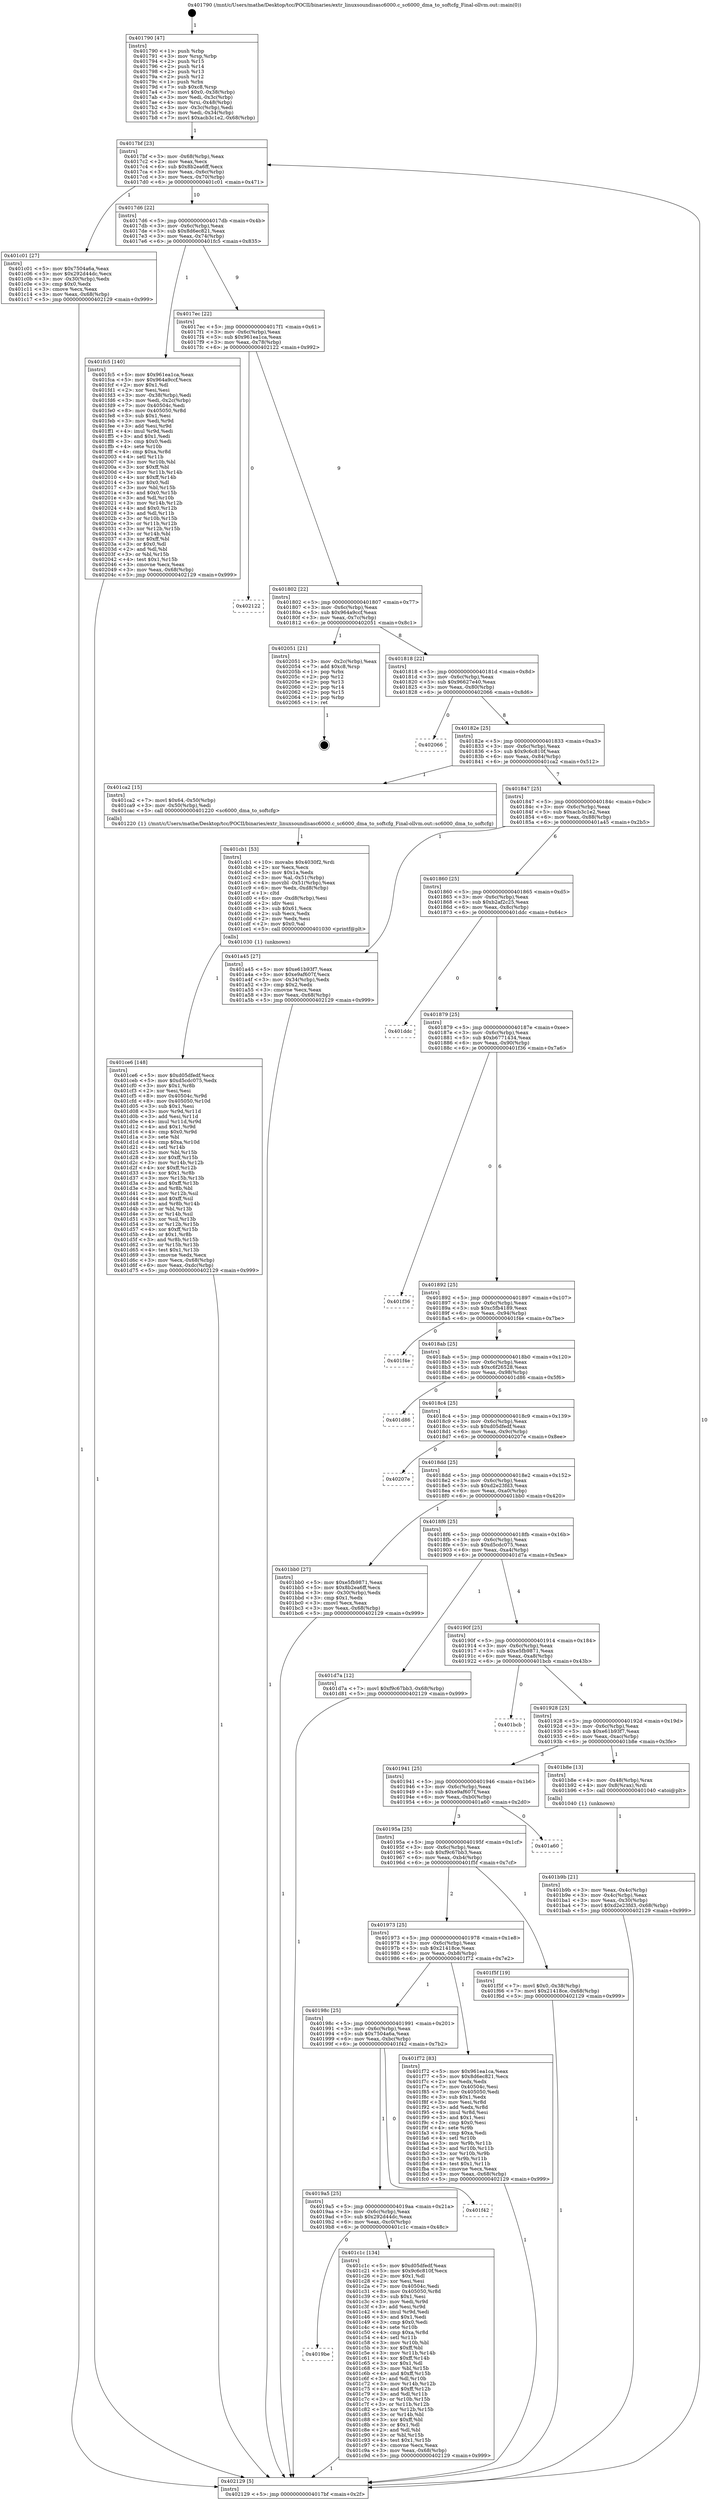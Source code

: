 digraph "0x401790" {
  label = "0x401790 (/mnt/c/Users/mathe/Desktop/tcc/POCII/binaries/extr_linuxsoundisasc6000.c_sc6000_dma_to_softcfg_Final-ollvm.out::main(0))"
  labelloc = "t"
  node[shape=record]

  Entry [label="",width=0.3,height=0.3,shape=circle,fillcolor=black,style=filled]
  "0x4017bf" [label="{
     0x4017bf [23]\l
     | [instrs]\l
     &nbsp;&nbsp;0x4017bf \<+3\>: mov -0x68(%rbp),%eax\l
     &nbsp;&nbsp;0x4017c2 \<+2\>: mov %eax,%ecx\l
     &nbsp;&nbsp;0x4017c4 \<+6\>: sub $0x8b2ea6ff,%ecx\l
     &nbsp;&nbsp;0x4017ca \<+3\>: mov %eax,-0x6c(%rbp)\l
     &nbsp;&nbsp;0x4017cd \<+3\>: mov %ecx,-0x70(%rbp)\l
     &nbsp;&nbsp;0x4017d0 \<+6\>: je 0000000000401c01 \<main+0x471\>\l
  }"]
  "0x401c01" [label="{
     0x401c01 [27]\l
     | [instrs]\l
     &nbsp;&nbsp;0x401c01 \<+5\>: mov $0x7504a6a,%eax\l
     &nbsp;&nbsp;0x401c06 \<+5\>: mov $0x292d44dc,%ecx\l
     &nbsp;&nbsp;0x401c0b \<+3\>: mov -0x30(%rbp),%edx\l
     &nbsp;&nbsp;0x401c0e \<+3\>: cmp $0x0,%edx\l
     &nbsp;&nbsp;0x401c11 \<+3\>: cmove %ecx,%eax\l
     &nbsp;&nbsp;0x401c14 \<+3\>: mov %eax,-0x68(%rbp)\l
     &nbsp;&nbsp;0x401c17 \<+5\>: jmp 0000000000402129 \<main+0x999\>\l
  }"]
  "0x4017d6" [label="{
     0x4017d6 [22]\l
     | [instrs]\l
     &nbsp;&nbsp;0x4017d6 \<+5\>: jmp 00000000004017db \<main+0x4b\>\l
     &nbsp;&nbsp;0x4017db \<+3\>: mov -0x6c(%rbp),%eax\l
     &nbsp;&nbsp;0x4017de \<+5\>: sub $0x8d6ec821,%eax\l
     &nbsp;&nbsp;0x4017e3 \<+3\>: mov %eax,-0x74(%rbp)\l
     &nbsp;&nbsp;0x4017e6 \<+6\>: je 0000000000401fc5 \<main+0x835\>\l
  }"]
  Exit [label="",width=0.3,height=0.3,shape=circle,fillcolor=black,style=filled,peripheries=2]
  "0x401fc5" [label="{
     0x401fc5 [140]\l
     | [instrs]\l
     &nbsp;&nbsp;0x401fc5 \<+5\>: mov $0x961ea1ca,%eax\l
     &nbsp;&nbsp;0x401fca \<+5\>: mov $0x964a9ccf,%ecx\l
     &nbsp;&nbsp;0x401fcf \<+2\>: mov $0x1,%dl\l
     &nbsp;&nbsp;0x401fd1 \<+2\>: xor %esi,%esi\l
     &nbsp;&nbsp;0x401fd3 \<+3\>: mov -0x38(%rbp),%edi\l
     &nbsp;&nbsp;0x401fd6 \<+3\>: mov %edi,-0x2c(%rbp)\l
     &nbsp;&nbsp;0x401fd9 \<+7\>: mov 0x40504c,%edi\l
     &nbsp;&nbsp;0x401fe0 \<+8\>: mov 0x405050,%r8d\l
     &nbsp;&nbsp;0x401fe8 \<+3\>: sub $0x1,%esi\l
     &nbsp;&nbsp;0x401feb \<+3\>: mov %edi,%r9d\l
     &nbsp;&nbsp;0x401fee \<+3\>: add %esi,%r9d\l
     &nbsp;&nbsp;0x401ff1 \<+4\>: imul %r9d,%edi\l
     &nbsp;&nbsp;0x401ff5 \<+3\>: and $0x1,%edi\l
     &nbsp;&nbsp;0x401ff8 \<+3\>: cmp $0x0,%edi\l
     &nbsp;&nbsp;0x401ffb \<+4\>: sete %r10b\l
     &nbsp;&nbsp;0x401fff \<+4\>: cmp $0xa,%r8d\l
     &nbsp;&nbsp;0x402003 \<+4\>: setl %r11b\l
     &nbsp;&nbsp;0x402007 \<+3\>: mov %r10b,%bl\l
     &nbsp;&nbsp;0x40200a \<+3\>: xor $0xff,%bl\l
     &nbsp;&nbsp;0x40200d \<+3\>: mov %r11b,%r14b\l
     &nbsp;&nbsp;0x402010 \<+4\>: xor $0xff,%r14b\l
     &nbsp;&nbsp;0x402014 \<+3\>: xor $0x0,%dl\l
     &nbsp;&nbsp;0x402017 \<+3\>: mov %bl,%r15b\l
     &nbsp;&nbsp;0x40201a \<+4\>: and $0x0,%r15b\l
     &nbsp;&nbsp;0x40201e \<+3\>: and %dl,%r10b\l
     &nbsp;&nbsp;0x402021 \<+3\>: mov %r14b,%r12b\l
     &nbsp;&nbsp;0x402024 \<+4\>: and $0x0,%r12b\l
     &nbsp;&nbsp;0x402028 \<+3\>: and %dl,%r11b\l
     &nbsp;&nbsp;0x40202b \<+3\>: or %r10b,%r15b\l
     &nbsp;&nbsp;0x40202e \<+3\>: or %r11b,%r12b\l
     &nbsp;&nbsp;0x402031 \<+3\>: xor %r12b,%r15b\l
     &nbsp;&nbsp;0x402034 \<+3\>: or %r14b,%bl\l
     &nbsp;&nbsp;0x402037 \<+3\>: xor $0xff,%bl\l
     &nbsp;&nbsp;0x40203a \<+3\>: or $0x0,%dl\l
     &nbsp;&nbsp;0x40203d \<+2\>: and %dl,%bl\l
     &nbsp;&nbsp;0x40203f \<+3\>: or %bl,%r15b\l
     &nbsp;&nbsp;0x402042 \<+4\>: test $0x1,%r15b\l
     &nbsp;&nbsp;0x402046 \<+3\>: cmovne %ecx,%eax\l
     &nbsp;&nbsp;0x402049 \<+3\>: mov %eax,-0x68(%rbp)\l
     &nbsp;&nbsp;0x40204c \<+5\>: jmp 0000000000402129 \<main+0x999\>\l
  }"]
  "0x4017ec" [label="{
     0x4017ec [22]\l
     | [instrs]\l
     &nbsp;&nbsp;0x4017ec \<+5\>: jmp 00000000004017f1 \<main+0x61\>\l
     &nbsp;&nbsp;0x4017f1 \<+3\>: mov -0x6c(%rbp),%eax\l
     &nbsp;&nbsp;0x4017f4 \<+5\>: sub $0x961ea1ca,%eax\l
     &nbsp;&nbsp;0x4017f9 \<+3\>: mov %eax,-0x78(%rbp)\l
     &nbsp;&nbsp;0x4017fc \<+6\>: je 0000000000402122 \<main+0x992\>\l
  }"]
  "0x401ce6" [label="{
     0x401ce6 [148]\l
     | [instrs]\l
     &nbsp;&nbsp;0x401ce6 \<+5\>: mov $0xd05dfedf,%ecx\l
     &nbsp;&nbsp;0x401ceb \<+5\>: mov $0xd5cdc075,%edx\l
     &nbsp;&nbsp;0x401cf0 \<+3\>: mov $0x1,%r8b\l
     &nbsp;&nbsp;0x401cf3 \<+2\>: xor %esi,%esi\l
     &nbsp;&nbsp;0x401cf5 \<+8\>: mov 0x40504c,%r9d\l
     &nbsp;&nbsp;0x401cfd \<+8\>: mov 0x405050,%r10d\l
     &nbsp;&nbsp;0x401d05 \<+3\>: sub $0x1,%esi\l
     &nbsp;&nbsp;0x401d08 \<+3\>: mov %r9d,%r11d\l
     &nbsp;&nbsp;0x401d0b \<+3\>: add %esi,%r11d\l
     &nbsp;&nbsp;0x401d0e \<+4\>: imul %r11d,%r9d\l
     &nbsp;&nbsp;0x401d12 \<+4\>: and $0x1,%r9d\l
     &nbsp;&nbsp;0x401d16 \<+4\>: cmp $0x0,%r9d\l
     &nbsp;&nbsp;0x401d1a \<+3\>: sete %bl\l
     &nbsp;&nbsp;0x401d1d \<+4\>: cmp $0xa,%r10d\l
     &nbsp;&nbsp;0x401d21 \<+4\>: setl %r14b\l
     &nbsp;&nbsp;0x401d25 \<+3\>: mov %bl,%r15b\l
     &nbsp;&nbsp;0x401d28 \<+4\>: xor $0xff,%r15b\l
     &nbsp;&nbsp;0x401d2c \<+3\>: mov %r14b,%r12b\l
     &nbsp;&nbsp;0x401d2f \<+4\>: xor $0xff,%r12b\l
     &nbsp;&nbsp;0x401d33 \<+4\>: xor $0x1,%r8b\l
     &nbsp;&nbsp;0x401d37 \<+3\>: mov %r15b,%r13b\l
     &nbsp;&nbsp;0x401d3a \<+4\>: and $0xff,%r13b\l
     &nbsp;&nbsp;0x401d3e \<+3\>: and %r8b,%bl\l
     &nbsp;&nbsp;0x401d41 \<+3\>: mov %r12b,%sil\l
     &nbsp;&nbsp;0x401d44 \<+4\>: and $0xff,%sil\l
     &nbsp;&nbsp;0x401d48 \<+3\>: and %r8b,%r14b\l
     &nbsp;&nbsp;0x401d4b \<+3\>: or %bl,%r13b\l
     &nbsp;&nbsp;0x401d4e \<+3\>: or %r14b,%sil\l
     &nbsp;&nbsp;0x401d51 \<+3\>: xor %sil,%r13b\l
     &nbsp;&nbsp;0x401d54 \<+3\>: or %r12b,%r15b\l
     &nbsp;&nbsp;0x401d57 \<+4\>: xor $0xff,%r15b\l
     &nbsp;&nbsp;0x401d5b \<+4\>: or $0x1,%r8b\l
     &nbsp;&nbsp;0x401d5f \<+3\>: and %r8b,%r15b\l
     &nbsp;&nbsp;0x401d62 \<+3\>: or %r15b,%r13b\l
     &nbsp;&nbsp;0x401d65 \<+4\>: test $0x1,%r13b\l
     &nbsp;&nbsp;0x401d69 \<+3\>: cmovne %edx,%ecx\l
     &nbsp;&nbsp;0x401d6c \<+3\>: mov %ecx,-0x68(%rbp)\l
     &nbsp;&nbsp;0x401d6f \<+6\>: mov %eax,-0xdc(%rbp)\l
     &nbsp;&nbsp;0x401d75 \<+5\>: jmp 0000000000402129 \<main+0x999\>\l
  }"]
  "0x402122" [label="{
     0x402122\l
  }", style=dashed]
  "0x401802" [label="{
     0x401802 [22]\l
     | [instrs]\l
     &nbsp;&nbsp;0x401802 \<+5\>: jmp 0000000000401807 \<main+0x77\>\l
     &nbsp;&nbsp;0x401807 \<+3\>: mov -0x6c(%rbp),%eax\l
     &nbsp;&nbsp;0x40180a \<+5\>: sub $0x964a9ccf,%eax\l
     &nbsp;&nbsp;0x40180f \<+3\>: mov %eax,-0x7c(%rbp)\l
     &nbsp;&nbsp;0x401812 \<+6\>: je 0000000000402051 \<main+0x8c1\>\l
  }"]
  "0x401cb1" [label="{
     0x401cb1 [53]\l
     | [instrs]\l
     &nbsp;&nbsp;0x401cb1 \<+10\>: movabs $0x4030f2,%rdi\l
     &nbsp;&nbsp;0x401cbb \<+2\>: xor %ecx,%ecx\l
     &nbsp;&nbsp;0x401cbd \<+5\>: mov $0x1a,%edx\l
     &nbsp;&nbsp;0x401cc2 \<+3\>: mov %al,-0x51(%rbp)\l
     &nbsp;&nbsp;0x401cc5 \<+4\>: movzbl -0x51(%rbp),%eax\l
     &nbsp;&nbsp;0x401cc9 \<+6\>: mov %edx,-0xd8(%rbp)\l
     &nbsp;&nbsp;0x401ccf \<+1\>: cltd\l
     &nbsp;&nbsp;0x401cd0 \<+6\>: mov -0xd8(%rbp),%esi\l
     &nbsp;&nbsp;0x401cd6 \<+2\>: idiv %esi\l
     &nbsp;&nbsp;0x401cd8 \<+3\>: sub $0x61,%ecx\l
     &nbsp;&nbsp;0x401cdb \<+2\>: sub %ecx,%edx\l
     &nbsp;&nbsp;0x401cdd \<+2\>: mov %edx,%esi\l
     &nbsp;&nbsp;0x401cdf \<+2\>: mov $0x0,%al\l
     &nbsp;&nbsp;0x401ce1 \<+5\>: call 0000000000401030 \<printf@plt\>\l
     | [calls]\l
     &nbsp;&nbsp;0x401030 \{1\} (unknown)\l
  }"]
  "0x402051" [label="{
     0x402051 [21]\l
     | [instrs]\l
     &nbsp;&nbsp;0x402051 \<+3\>: mov -0x2c(%rbp),%eax\l
     &nbsp;&nbsp;0x402054 \<+7\>: add $0xc8,%rsp\l
     &nbsp;&nbsp;0x40205b \<+1\>: pop %rbx\l
     &nbsp;&nbsp;0x40205c \<+2\>: pop %r12\l
     &nbsp;&nbsp;0x40205e \<+2\>: pop %r13\l
     &nbsp;&nbsp;0x402060 \<+2\>: pop %r14\l
     &nbsp;&nbsp;0x402062 \<+2\>: pop %r15\l
     &nbsp;&nbsp;0x402064 \<+1\>: pop %rbp\l
     &nbsp;&nbsp;0x402065 \<+1\>: ret\l
  }"]
  "0x401818" [label="{
     0x401818 [22]\l
     | [instrs]\l
     &nbsp;&nbsp;0x401818 \<+5\>: jmp 000000000040181d \<main+0x8d\>\l
     &nbsp;&nbsp;0x40181d \<+3\>: mov -0x6c(%rbp),%eax\l
     &nbsp;&nbsp;0x401820 \<+5\>: sub $0x96627e40,%eax\l
     &nbsp;&nbsp;0x401825 \<+3\>: mov %eax,-0x80(%rbp)\l
     &nbsp;&nbsp;0x401828 \<+6\>: je 0000000000402066 \<main+0x8d6\>\l
  }"]
  "0x4019be" [label="{
     0x4019be\l
  }", style=dashed]
  "0x402066" [label="{
     0x402066\l
  }", style=dashed]
  "0x40182e" [label="{
     0x40182e [25]\l
     | [instrs]\l
     &nbsp;&nbsp;0x40182e \<+5\>: jmp 0000000000401833 \<main+0xa3\>\l
     &nbsp;&nbsp;0x401833 \<+3\>: mov -0x6c(%rbp),%eax\l
     &nbsp;&nbsp;0x401836 \<+5\>: sub $0x9c6c810f,%eax\l
     &nbsp;&nbsp;0x40183b \<+6\>: mov %eax,-0x84(%rbp)\l
     &nbsp;&nbsp;0x401841 \<+6\>: je 0000000000401ca2 \<main+0x512\>\l
  }"]
  "0x401c1c" [label="{
     0x401c1c [134]\l
     | [instrs]\l
     &nbsp;&nbsp;0x401c1c \<+5\>: mov $0xd05dfedf,%eax\l
     &nbsp;&nbsp;0x401c21 \<+5\>: mov $0x9c6c810f,%ecx\l
     &nbsp;&nbsp;0x401c26 \<+2\>: mov $0x1,%dl\l
     &nbsp;&nbsp;0x401c28 \<+2\>: xor %esi,%esi\l
     &nbsp;&nbsp;0x401c2a \<+7\>: mov 0x40504c,%edi\l
     &nbsp;&nbsp;0x401c31 \<+8\>: mov 0x405050,%r8d\l
     &nbsp;&nbsp;0x401c39 \<+3\>: sub $0x1,%esi\l
     &nbsp;&nbsp;0x401c3c \<+3\>: mov %edi,%r9d\l
     &nbsp;&nbsp;0x401c3f \<+3\>: add %esi,%r9d\l
     &nbsp;&nbsp;0x401c42 \<+4\>: imul %r9d,%edi\l
     &nbsp;&nbsp;0x401c46 \<+3\>: and $0x1,%edi\l
     &nbsp;&nbsp;0x401c49 \<+3\>: cmp $0x0,%edi\l
     &nbsp;&nbsp;0x401c4c \<+4\>: sete %r10b\l
     &nbsp;&nbsp;0x401c50 \<+4\>: cmp $0xa,%r8d\l
     &nbsp;&nbsp;0x401c54 \<+4\>: setl %r11b\l
     &nbsp;&nbsp;0x401c58 \<+3\>: mov %r10b,%bl\l
     &nbsp;&nbsp;0x401c5b \<+3\>: xor $0xff,%bl\l
     &nbsp;&nbsp;0x401c5e \<+3\>: mov %r11b,%r14b\l
     &nbsp;&nbsp;0x401c61 \<+4\>: xor $0xff,%r14b\l
     &nbsp;&nbsp;0x401c65 \<+3\>: xor $0x1,%dl\l
     &nbsp;&nbsp;0x401c68 \<+3\>: mov %bl,%r15b\l
     &nbsp;&nbsp;0x401c6b \<+4\>: and $0xff,%r15b\l
     &nbsp;&nbsp;0x401c6f \<+3\>: and %dl,%r10b\l
     &nbsp;&nbsp;0x401c72 \<+3\>: mov %r14b,%r12b\l
     &nbsp;&nbsp;0x401c75 \<+4\>: and $0xff,%r12b\l
     &nbsp;&nbsp;0x401c79 \<+3\>: and %dl,%r11b\l
     &nbsp;&nbsp;0x401c7c \<+3\>: or %r10b,%r15b\l
     &nbsp;&nbsp;0x401c7f \<+3\>: or %r11b,%r12b\l
     &nbsp;&nbsp;0x401c82 \<+3\>: xor %r12b,%r15b\l
     &nbsp;&nbsp;0x401c85 \<+3\>: or %r14b,%bl\l
     &nbsp;&nbsp;0x401c88 \<+3\>: xor $0xff,%bl\l
     &nbsp;&nbsp;0x401c8b \<+3\>: or $0x1,%dl\l
     &nbsp;&nbsp;0x401c8e \<+2\>: and %dl,%bl\l
     &nbsp;&nbsp;0x401c90 \<+3\>: or %bl,%r15b\l
     &nbsp;&nbsp;0x401c93 \<+4\>: test $0x1,%r15b\l
     &nbsp;&nbsp;0x401c97 \<+3\>: cmovne %ecx,%eax\l
     &nbsp;&nbsp;0x401c9a \<+3\>: mov %eax,-0x68(%rbp)\l
     &nbsp;&nbsp;0x401c9d \<+5\>: jmp 0000000000402129 \<main+0x999\>\l
  }"]
  "0x401ca2" [label="{
     0x401ca2 [15]\l
     | [instrs]\l
     &nbsp;&nbsp;0x401ca2 \<+7\>: movl $0x64,-0x50(%rbp)\l
     &nbsp;&nbsp;0x401ca9 \<+3\>: mov -0x50(%rbp),%edi\l
     &nbsp;&nbsp;0x401cac \<+5\>: call 0000000000401220 \<sc6000_dma_to_softcfg\>\l
     | [calls]\l
     &nbsp;&nbsp;0x401220 \{1\} (/mnt/c/Users/mathe/Desktop/tcc/POCII/binaries/extr_linuxsoundisasc6000.c_sc6000_dma_to_softcfg_Final-ollvm.out::sc6000_dma_to_softcfg)\l
  }"]
  "0x401847" [label="{
     0x401847 [25]\l
     | [instrs]\l
     &nbsp;&nbsp;0x401847 \<+5\>: jmp 000000000040184c \<main+0xbc\>\l
     &nbsp;&nbsp;0x40184c \<+3\>: mov -0x6c(%rbp),%eax\l
     &nbsp;&nbsp;0x40184f \<+5\>: sub $0xacb3c1e2,%eax\l
     &nbsp;&nbsp;0x401854 \<+6\>: mov %eax,-0x88(%rbp)\l
     &nbsp;&nbsp;0x40185a \<+6\>: je 0000000000401a45 \<main+0x2b5\>\l
  }"]
  "0x4019a5" [label="{
     0x4019a5 [25]\l
     | [instrs]\l
     &nbsp;&nbsp;0x4019a5 \<+5\>: jmp 00000000004019aa \<main+0x21a\>\l
     &nbsp;&nbsp;0x4019aa \<+3\>: mov -0x6c(%rbp),%eax\l
     &nbsp;&nbsp;0x4019ad \<+5\>: sub $0x292d44dc,%eax\l
     &nbsp;&nbsp;0x4019b2 \<+6\>: mov %eax,-0xc0(%rbp)\l
     &nbsp;&nbsp;0x4019b8 \<+6\>: je 0000000000401c1c \<main+0x48c\>\l
  }"]
  "0x401a45" [label="{
     0x401a45 [27]\l
     | [instrs]\l
     &nbsp;&nbsp;0x401a45 \<+5\>: mov $0xe61b93f7,%eax\l
     &nbsp;&nbsp;0x401a4a \<+5\>: mov $0xe9af607f,%ecx\l
     &nbsp;&nbsp;0x401a4f \<+3\>: mov -0x34(%rbp),%edx\l
     &nbsp;&nbsp;0x401a52 \<+3\>: cmp $0x2,%edx\l
     &nbsp;&nbsp;0x401a55 \<+3\>: cmovne %ecx,%eax\l
     &nbsp;&nbsp;0x401a58 \<+3\>: mov %eax,-0x68(%rbp)\l
     &nbsp;&nbsp;0x401a5b \<+5\>: jmp 0000000000402129 \<main+0x999\>\l
  }"]
  "0x401860" [label="{
     0x401860 [25]\l
     | [instrs]\l
     &nbsp;&nbsp;0x401860 \<+5\>: jmp 0000000000401865 \<main+0xd5\>\l
     &nbsp;&nbsp;0x401865 \<+3\>: mov -0x6c(%rbp),%eax\l
     &nbsp;&nbsp;0x401868 \<+5\>: sub $0xb2af2c25,%eax\l
     &nbsp;&nbsp;0x40186d \<+6\>: mov %eax,-0x8c(%rbp)\l
     &nbsp;&nbsp;0x401873 \<+6\>: je 0000000000401ddc \<main+0x64c\>\l
  }"]
  "0x402129" [label="{
     0x402129 [5]\l
     | [instrs]\l
     &nbsp;&nbsp;0x402129 \<+5\>: jmp 00000000004017bf \<main+0x2f\>\l
  }"]
  "0x401790" [label="{
     0x401790 [47]\l
     | [instrs]\l
     &nbsp;&nbsp;0x401790 \<+1\>: push %rbp\l
     &nbsp;&nbsp;0x401791 \<+3\>: mov %rsp,%rbp\l
     &nbsp;&nbsp;0x401794 \<+2\>: push %r15\l
     &nbsp;&nbsp;0x401796 \<+2\>: push %r14\l
     &nbsp;&nbsp;0x401798 \<+2\>: push %r13\l
     &nbsp;&nbsp;0x40179a \<+2\>: push %r12\l
     &nbsp;&nbsp;0x40179c \<+1\>: push %rbx\l
     &nbsp;&nbsp;0x40179d \<+7\>: sub $0xc8,%rsp\l
     &nbsp;&nbsp;0x4017a4 \<+7\>: movl $0x0,-0x38(%rbp)\l
     &nbsp;&nbsp;0x4017ab \<+3\>: mov %edi,-0x3c(%rbp)\l
     &nbsp;&nbsp;0x4017ae \<+4\>: mov %rsi,-0x48(%rbp)\l
     &nbsp;&nbsp;0x4017b2 \<+3\>: mov -0x3c(%rbp),%edi\l
     &nbsp;&nbsp;0x4017b5 \<+3\>: mov %edi,-0x34(%rbp)\l
     &nbsp;&nbsp;0x4017b8 \<+7\>: movl $0xacb3c1e2,-0x68(%rbp)\l
  }"]
  "0x401f42" [label="{
     0x401f42\l
  }", style=dashed]
  "0x401ddc" [label="{
     0x401ddc\l
  }", style=dashed]
  "0x401879" [label="{
     0x401879 [25]\l
     | [instrs]\l
     &nbsp;&nbsp;0x401879 \<+5\>: jmp 000000000040187e \<main+0xee\>\l
     &nbsp;&nbsp;0x40187e \<+3\>: mov -0x6c(%rbp),%eax\l
     &nbsp;&nbsp;0x401881 \<+5\>: sub $0xb6771434,%eax\l
     &nbsp;&nbsp;0x401886 \<+6\>: mov %eax,-0x90(%rbp)\l
     &nbsp;&nbsp;0x40188c \<+6\>: je 0000000000401f36 \<main+0x7a6\>\l
  }"]
  "0x40198c" [label="{
     0x40198c [25]\l
     | [instrs]\l
     &nbsp;&nbsp;0x40198c \<+5\>: jmp 0000000000401991 \<main+0x201\>\l
     &nbsp;&nbsp;0x401991 \<+3\>: mov -0x6c(%rbp),%eax\l
     &nbsp;&nbsp;0x401994 \<+5\>: sub $0x7504a6a,%eax\l
     &nbsp;&nbsp;0x401999 \<+6\>: mov %eax,-0xbc(%rbp)\l
     &nbsp;&nbsp;0x40199f \<+6\>: je 0000000000401f42 \<main+0x7b2\>\l
  }"]
  "0x401f36" [label="{
     0x401f36\l
  }", style=dashed]
  "0x401892" [label="{
     0x401892 [25]\l
     | [instrs]\l
     &nbsp;&nbsp;0x401892 \<+5\>: jmp 0000000000401897 \<main+0x107\>\l
     &nbsp;&nbsp;0x401897 \<+3\>: mov -0x6c(%rbp),%eax\l
     &nbsp;&nbsp;0x40189a \<+5\>: sub $0xc5fb4189,%eax\l
     &nbsp;&nbsp;0x40189f \<+6\>: mov %eax,-0x94(%rbp)\l
     &nbsp;&nbsp;0x4018a5 \<+6\>: je 0000000000401f4e \<main+0x7be\>\l
  }"]
  "0x401f72" [label="{
     0x401f72 [83]\l
     | [instrs]\l
     &nbsp;&nbsp;0x401f72 \<+5\>: mov $0x961ea1ca,%eax\l
     &nbsp;&nbsp;0x401f77 \<+5\>: mov $0x8d6ec821,%ecx\l
     &nbsp;&nbsp;0x401f7c \<+2\>: xor %edx,%edx\l
     &nbsp;&nbsp;0x401f7e \<+7\>: mov 0x40504c,%esi\l
     &nbsp;&nbsp;0x401f85 \<+7\>: mov 0x405050,%edi\l
     &nbsp;&nbsp;0x401f8c \<+3\>: sub $0x1,%edx\l
     &nbsp;&nbsp;0x401f8f \<+3\>: mov %esi,%r8d\l
     &nbsp;&nbsp;0x401f92 \<+3\>: add %edx,%r8d\l
     &nbsp;&nbsp;0x401f95 \<+4\>: imul %r8d,%esi\l
     &nbsp;&nbsp;0x401f99 \<+3\>: and $0x1,%esi\l
     &nbsp;&nbsp;0x401f9c \<+3\>: cmp $0x0,%esi\l
     &nbsp;&nbsp;0x401f9f \<+4\>: sete %r9b\l
     &nbsp;&nbsp;0x401fa3 \<+3\>: cmp $0xa,%edi\l
     &nbsp;&nbsp;0x401fa6 \<+4\>: setl %r10b\l
     &nbsp;&nbsp;0x401faa \<+3\>: mov %r9b,%r11b\l
     &nbsp;&nbsp;0x401fad \<+3\>: and %r10b,%r11b\l
     &nbsp;&nbsp;0x401fb0 \<+3\>: xor %r10b,%r9b\l
     &nbsp;&nbsp;0x401fb3 \<+3\>: or %r9b,%r11b\l
     &nbsp;&nbsp;0x401fb6 \<+4\>: test $0x1,%r11b\l
     &nbsp;&nbsp;0x401fba \<+3\>: cmovne %ecx,%eax\l
     &nbsp;&nbsp;0x401fbd \<+3\>: mov %eax,-0x68(%rbp)\l
     &nbsp;&nbsp;0x401fc0 \<+5\>: jmp 0000000000402129 \<main+0x999\>\l
  }"]
  "0x401f4e" [label="{
     0x401f4e\l
  }", style=dashed]
  "0x4018ab" [label="{
     0x4018ab [25]\l
     | [instrs]\l
     &nbsp;&nbsp;0x4018ab \<+5\>: jmp 00000000004018b0 \<main+0x120\>\l
     &nbsp;&nbsp;0x4018b0 \<+3\>: mov -0x6c(%rbp),%eax\l
     &nbsp;&nbsp;0x4018b3 \<+5\>: sub $0xc6f26528,%eax\l
     &nbsp;&nbsp;0x4018b8 \<+6\>: mov %eax,-0x98(%rbp)\l
     &nbsp;&nbsp;0x4018be \<+6\>: je 0000000000401d86 \<main+0x5f6\>\l
  }"]
  "0x401973" [label="{
     0x401973 [25]\l
     | [instrs]\l
     &nbsp;&nbsp;0x401973 \<+5\>: jmp 0000000000401978 \<main+0x1e8\>\l
     &nbsp;&nbsp;0x401978 \<+3\>: mov -0x6c(%rbp),%eax\l
     &nbsp;&nbsp;0x40197b \<+5\>: sub $0x21418ce,%eax\l
     &nbsp;&nbsp;0x401980 \<+6\>: mov %eax,-0xb8(%rbp)\l
     &nbsp;&nbsp;0x401986 \<+6\>: je 0000000000401f72 \<main+0x7e2\>\l
  }"]
  "0x401d86" [label="{
     0x401d86\l
  }", style=dashed]
  "0x4018c4" [label="{
     0x4018c4 [25]\l
     | [instrs]\l
     &nbsp;&nbsp;0x4018c4 \<+5\>: jmp 00000000004018c9 \<main+0x139\>\l
     &nbsp;&nbsp;0x4018c9 \<+3\>: mov -0x6c(%rbp),%eax\l
     &nbsp;&nbsp;0x4018cc \<+5\>: sub $0xd05dfedf,%eax\l
     &nbsp;&nbsp;0x4018d1 \<+6\>: mov %eax,-0x9c(%rbp)\l
     &nbsp;&nbsp;0x4018d7 \<+6\>: je 000000000040207e \<main+0x8ee\>\l
  }"]
  "0x401f5f" [label="{
     0x401f5f [19]\l
     | [instrs]\l
     &nbsp;&nbsp;0x401f5f \<+7\>: movl $0x0,-0x38(%rbp)\l
     &nbsp;&nbsp;0x401f66 \<+7\>: movl $0x21418ce,-0x68(%rbp)\l
     &nbsp;&nbsp;0x401f6d \<+5\>: jmp 0000000000402129 \<main+0x999\>\l
  }"]
  "0x40207e" [label="{
     0x40207e\l
  }", style=dashed]
  "0x4018dd" [label="{
     0x4018dd [25]\l
     | [instrs]\l
     &nbsp;&nbsp;0x4018dd \<+5\>: jmp 00000000004018e2 \<main+0x152\>\l
     &nbsp;&nbsp;0x4018e2 \<+3\>: mov -0x6c(%rbp),%eax\l
     &nbsp;&nbsp;0x4018e5 \<+5\>: sub $0xd2e23fd3,%eax\l
     &nbsp;&nbsp;0x4018ea \<+6\>: mov %eax,-0xa0(%rbp)\l
     &nbsp;&nbsp;0x4018f0 \<+6\>: je 0000000000401bb0 \<main+0x420\>\l
  }"]
  "0x40195a" [label="{
     0x40195a [25]\l
     | [instrs]\l
     &nbsp;&nbsp;0x40195a \<+5\>: jmp 000000000040195f \<main+0x1cf\>\l
     &nbsp;&nbsp;0x40195f \<+3\>: mov -0x6c(%rbp),%eax\l
     &nbsp;&nbsp;0x401962 \<+5\>: sub $0xf9c67bb3,%eax\l
     &nbsp;&nbsp;0x401967 \<+6\>: mov %eax,-0xb4(%rbp)\l
     &nbsp;&nbsp;0x40196d \<+6\>: je 0000000000401f5f \<main+0x7cf\>\l
  }"]
  "0x401bb0" [label="{
     0x401bb0 [27]\l
     | [instrs]\l
     &nbsp;&nbsp;0x401bb0 \<+5\>: mov $0xe5fb9871,%eax\l
     &nbsp;&nbsp;0x401bb5 \<+5\>: mov $0x8b2ea6ff,%ecx\l
     &nbsp;&nbsp;0x401bba \<+3\>: mov -0x30(%rbp),%edx\l
     &nbsp;&nbsp;0x401bbd \<+3\>: cmp $0x1,%edx\l
     &nbsp;&nbsp;0x401bc0 \<+3\>: cmovl %ecx,%eax\l
     &nbsp;&nbsp;0x401bc3 \<+3\>: mov %eax,-0x68(%rbp)\l
     &nbsp;&nbsp;0x401bc6 \<+5\>: jmp 0000000000402129 \<main+0x999\>\l
  }"]
  "0x4018f6" [label="{
     0x4018f6 [25]\l
     | [instrs]\l
     &nbsp;&nbsp;0x4018f6 \<+5\>: jmp 00000000004018fb \<main+0x16b\>\l
     &nbsp;&nbsp;0x4018fb \<+3\>: mov -0x6c(%rbp),%eax\l
     &nbsp;&nbsp;0x4018fe \<+5\>: sub $0xd5cdc075,%eax\l
     &nbsp;&nbsp;0x401903 \<+6\>: mov %eax,-0xa4(%rbp)\l
     &nbsp;&nbsp;0x401909 \<+6\>: je 0000000000401d7a \<main+0x5ea\>\l
  }"]
  "0x401a60" [label="{
     0x401a60\l
  }", style=dashed]
  "0x401d7a" [label="{
     0x401d7a [12]\l
     | [instrs]\l
     &nbsp;&nbsp;0x401d7a \<+7\>: movl $0xf9c67bb3,-0x68(%rbp)\l
     &nbsp;&nbsp;0x401d81 \<+5\>: jmp 0000000000402129 \<main+0x999\>\l
  }"]
  "0x40190f" [label="{
     0x40190f [25]\l
     | [instrs]\l
     &nbsp;&nbsp;0x40190f \<+5\>: jmp 0000000000401914 \<main+0x184\>\l
     &nbsp;&nbsp;0x401914 \<+3\>: mov -0x6c(%rbp),%eax\l
     &nbsp;&nbsp;0x401917 \<+5\>: sub $0xe5fb9871,%eax\l
     &nbsp;&nbsp;0x40191c \<+6\>: mov %eax,-0xa8(%rbp)\l
     &nbsp;&nbsp;0x401922 \<+6\>: je 0000000000401bcb \<main+0x43b\>\l
  }"]
  "0x401b9b" [label="{
     0x401b9b [21]\l
     | [instrs]\l
     &nbsp;&nbsp;0x401b9b \<+3\>: mov %eax,-0x4c(%rbp)\l
     &nbsp;&nbsp;0x401b9e \<+3\>: mov -0x4c(%rbp),%eax\l
     &nbsp;&nbsp;0x401ba1 \<+3\>: mov %eax,-0x30(%rbp)\l
     &nbsp;&nbsp;0x401ba4 \<+7\>: movl $0xd2e23fd3,-0x68(%rbp)\l
     &nbsp;&nbsp;0x401bab \<+5\>: jmp 0000000000402129 \<main+0x999\>\l
  }"]
  "0x401bcb" [label="{
     0x401bcb\l
  }", style=dashed]
  "0x401928" [label="{
     0x401928 [25]\l
     | [instrs]\l
     &nbsp;&nbsp;0x401928 \<+5\>: jmp 000000000040192d \<main+0x19d\>\l
     &nbsp;&nbsp;0x40192d \<+3\>: mov -0x6c(%rbp),%eax\l
     &nbsp;&nbsp;0x401930 \<+5\>: sub $0xe61b93f7,%eax\l
     &nbsp;&nbsp;0x401935 \<+6\>: mov %eax,-0xac(%rbp)\l
     &nbsp;&nbsp;0x40193b \<+6\>: je 0000000000401b8e \<main+0x3fe\>\l
  }"]
  "0x401941" [label="{
     0x401941 [25]\l
     | [instrs]\l
     &nbsp;&nbsp;0x401941 \<+5\>: jmp 0000000000401946 \<main+0x1b6\>\l
     &nbsp;&nbsp;0x401946 \<+3\>: mov -0x6c(%rbp),%eax\l
     &nbsp;&nbsp;0x401949 \<+5\>: sub $0xe9af607f,%eax\l
     &nbsp;&nbsp;0x40194e \<+6\>: mov %eax,-0xb0(%rbp)\l
     &nbsp;&nbsp;0x401954 \<+6\>: je 0000000000401a60 \<main+0x2d0\>\l
  }"]
  "0x401b8e" [label="{
     0x401b8e [13]\l
     | [instrs]\l
     &nbsp;&nbsp;0x401b8e \<+4\>: mov -0x48(%rbp),%rax\l
     &nbsp;&nbsp;0x401b92 \<+4\>: mov 0x8(%rax),%rdi\l
     &nbsp;&nbsp;0x401b96 \<+5\>: call 0000000000401040 \<atoi@plt\>\l
     | [calls]\l
     &nbsp;&nbsp;0x401040 \{1\} (unknown)\l
  }"]
  Entry -> "0x401790" [label=" 1"]
  "0x4017bf" -> "0x401c01" [label=" 1"]
  "0x4017bf" -> "0x4017d6" [label=" 10"]
  "0x402051" -> Exit [label=" 1"]
  "0x4017d6" -> "0x401fc5" [label=" 1"]
  "0x4017d6" -> "0x4017ec" [label=" 9"]
  "0x401fc5" -> "0x402129" [label=" 1"]
  "0x4017ec" -> "0x402122" [label=" 0"]
  "0x4017ec" -> "0x401802" [label=" 9"]
  "0x401f72" -> "0x402129" [label=" 1"]
  "0x401802" -> "0x402051" [label=" 1"]
  "0x401802" -> "0x401818" [label=" 8"]
  "0x401f5f" -> "0x402129" [label=" 1"]
  "0x401818" -> "0x402066" [label=" 0"]
  "0x401818" -> "0x40182e" [label=" 8"]
  "0x401d7a" -> "0x402129" [label=" 1"]
  "0x40182e" -> "0x401ca2" [label=" 1"]
  "0x40182e" -> "0x401847" [label=" 7"]
  "0x401ce6" -> "0x402129" [label=" 1"]
  "0x401847" -> "0x401a45" [label=" 1"]
  "0x401847" -> "0x401860" [label=" 6"]
  "0x401a45" -> "0x402129" [label=" 1"]
  "0x401790" -> "0x4017bf" [label=" 1"]
  "0x402129" -> "0x4017bf" [label=" 10"]
  "0x401ca2" -> "0x401cb1" [label=" 1"]
  "0x401860" -> "0x401ddc" [label=" 0"]
  "0x401860" -> "0x401879" [label=" 6"]
  "0x401c1c" -> "0x402129" [label=" 1"]
  "0x401879" -> "0x401f36" [label=" 0"]
  "0x401879" -> "0x401892" [label=" 6"]
  "0x4019a5" -> "0x401c1c" [label=" 1"]
  "0x401892" -> "0x401f4e" [label=" 0"]
  "0x401892" -> "0x4018ab" [label=" 6"]
  "0x401cb1" -> "0x401ce6" [label=" 1"]
  "0x4018ab" -> "0x401d86" [label=" 0"]
  "0x4018ab" -> "0x4018c4" [label=" 6"]
  "0x40198c" -> "0x401f42" [label=" 0"]
  "0x4018c4" -> "0x40207e" [label=" 0"]
  "0x4018c4" -> "0x4018dd" [label=" 6"]
  "0x4019a5" -> "0x4019be" [label=" 0"]
  "0x4018dd" -> "0x401bb0" [label=" 1"]
  "0x4018dd" -> "0x4018f6" [label=" 5"]
  "0x401973" -> "0x401f72" [label=" 1"]
  "0x4018f6" -> "0x401d7a" [label=" 1"]
  "0x4018f6" -> "0x40190f" [label=" 4"]
  "0x40198c" -> "0x4019a5" [label=" 1"]
  "0x40190f" -> "0x401bcb" [label=" 0"]
  "0x40190f" -> "0x401928" [label=" 4"]
  "0x40195a" -> "0x401f5f" [label=" 1"]
  "0x401928" -> "0x401b8e" [label=" 1"]
  "0x401928" -> "0x401941" [label=" 3"]
  "0x401b8e" -> "0x401b9b" [label=" 1"]
  "0x401b9b" -> "0x402129" [label=" 1"]
  "0x401bb0" -> "0x402129" [label=" 1"]
  "0x401c01" -> "0x402129" [label=" 1"]
  "0x40195a" -> "0x401973" [label=" 2"]
  "0x401941" -> "0x401a60" [label=" 0"]
  "0x401941" -> "0x40195a" [label=" 3"]
  "0x401973" -> "0x40198c" [label=" 1"]
}
